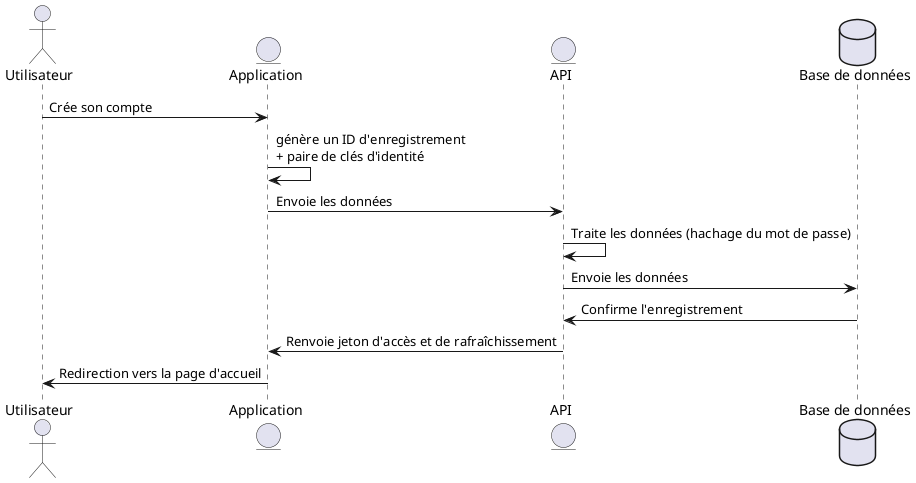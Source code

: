@startuml registration
actor "Utilisateur" as User
entity "Application" as Client
entity "API" as API
database "Base de données" as DB

User -> Client : Crée son compte
Client -> Client : génère un ID d'enregistrement \n+ paire de clés d'identité
Client -> API : Envoie les données
API -> API : Traite les données (hachage du mot de passe)
API -> DB : Envoie les données
DB -> API : Confirme l'enregistrement
API -> Client : Renvoie jeton d'accès et de rafraîchissement
Client -> User : Redirection vers la page d'accueil 
@enduml

